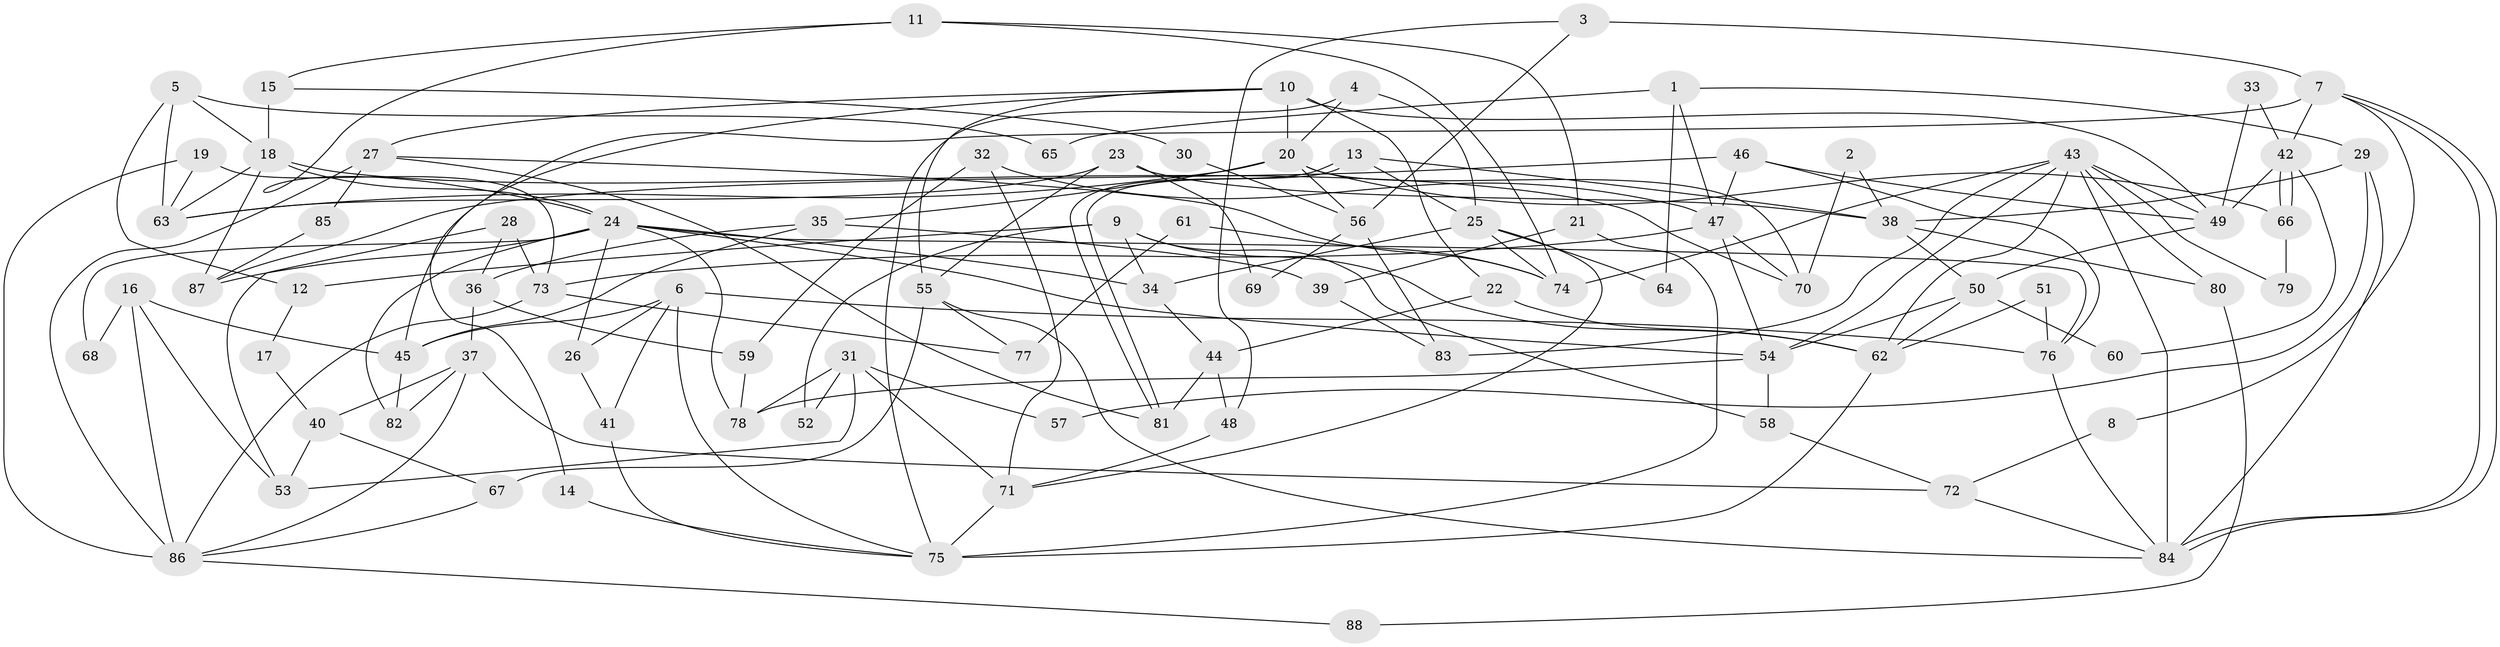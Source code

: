 // coarse degree distribution, {4: 0.18032786885245902, 2: 0.16393442622950818, 9: 0.01639344262295082, 15: 0.01639344262295082, 5: 0.14754098360655737, 6: 0.13114754098360656, 8: 0.01639344262295082, 3: 0.22950819672131148, 13: 0.01639344262295082, 7: 0.04918032786885246, 12: 0.01639344262295082, 11: 0.01639344262295082}
// Generated by graph-tools (version 1.1) at 2025/18/03/04/25 18:18:36]
// undirected, 88 vertices, 176 edges
graph export_dot {
graph [start="1"]
  node [color=gray90,style=filled];
  1;
  2;
  3;
  4;
  5;
  6;
  7;
  8;
  9;
  10;
  11;
  12;
  13;
  14;
  15;
  16;
  17;
  18;
  19;
  20;
  21;
  22;
  23;
  24;
  25;
  26;
  27;
  28;
  29;
  30;
  31;
  32;
  33;
  34;
  35;
  36;
  37;
  38;
  39;
  40;
  41;
  42;
  43;
  44;
  45;
  46;
  47;
  48;
  49;
  50;
  51;
  52;
  53;
  54;
  55;
  56;
  57;
  58;
  59;
  60;
  61;
  62;
  63;
  64;
  65;
  66;
  67;
  68;
  69;
  70;
  71;
  72;
  73;
  74;
  75;
  76;
  77;
  78;
  79;
  80;
  81;
  82;
  83;
  84;
  85;
  86;
  87;
  88;
  1 -- 47;
  1 -- 29;
  1 -- 64;
  1 -- 65;
  2 -- 38;
  2 -- 70;
  3 -- 7;
  3 -- 48;
  3 -- 56;
  4 -- 25;
  4 -- 20;
  4 -- 75;
  5 -- 18;
  5 -- 63;
  5 -- 12;
  5 -- 65;
  6 -- 76;
  6 -- 26;
  6 -- 41;
  6 -- 45;
  6 -- 75;
  7 -- 84;
  7 -- 84;
  7 -- 45;
  7 -- 8;
  7 -- 42;
  8 -- 72;
  9 -- 34;
  9 -- 62;
  9 -- 12;
  9 -- 52;
  9 -- 58;
  10 -- 20;
  10 -- 49;
  10 -- 14;
  10 -- 22;
  10 -- 27;
  10 -- 55;
  11 -- 24;
  11 -- 74;
  11 -- 15;
  11 -- 21;
  12 -- 17;
  13 -- 25;
  13 -- 81;
  13 -- 81;
  13 -- 38;
  14 -- 75;
  15 -- 18;
  15 -- 30;
  16 -- 45;
  16 -- 86;
  16 -- 53;
  16 -- 68;
  17 -- 40;
  18 -- 24;
  18 -- 87;
  18 -- 63;
  18 -- 70;
  19 -- 86;
  19 -- 63;
  19 -- 73;
  20 -- 70;
  20 -- 63;
  20 -- 35;
  20 -- 56;
  20 -- 66;
  21 -- 75;
  21 -- 39;
  22 -- 62;
  22 -- 44;
  23 -- 55;
  23 -- 38;
  23 -- 63;
  23 -- 69;
  24 -- 76;
  24 -- 54;
  24 -- 26;
  24 -- 34;
  24 -- 68;
  24 -- 78;
  24 -- 82;
  24 -- 87;
  25 -- 74;
  25 -- 71;
  25 -- 34;
  25 -- 64;
  26 -- 41;
  27 -- 81;
  27 -- 74;
  27 -- 85;
  27 -- 86;
  28 -- 53;
  28 -- 36;
  28 -- 73;
  29 -- 84;
  29 -- 38;
  29 -- 57;
  30 -- 56;
  31 -- 71;
  31 -- 78;
  31 -- 52;
  31 -- 53;
  31 -- 57;
  32 -- 59;
  32 -- 47;
  32 -- 71;
  33 -- 42;
  33 -- 49;
  34 -- 44;
  35 -- 39;
  35 -- 36;
  35 -- 45;
  36 -- 37;
  36 -- 59;
  37 -- 86;
  37 -- 82;
  37 -- 40;
  37 -- 72;
  38 -- 50;
  38 -- 80;
  39 -- 83;
  40 -- 53;
  40 -- 67;
  41 -- 75;
  42 -- 66;
  42 -- 66;
  42 -- 49;
  42 -- 60;
  43 -- 49;
  43 -- 84;
  43 -- 54;
  43 -- 62;
  43 -- 74;
  43 -- 79;
  43 -- 80;
  43 -- 83;
  44 -- 48;
  44 -- 81;
  45 -- 82;
  46 -- 49;
  46 -- 47;
  46 -- 76;
  46 -- 87;
  47 -- 54;
  47 -- 73;
  47 -- 70;
  48 -- 71;
  49 -- 50;
  50 -- 62;
  50 -- 54;
  50 -- 60;
  51 -- 76;
  51 -- 62;
  54 -- 58;
  54 -- 78;
  55 -- 67;
  55 -- 77;
  55 -- 84;
  56 -- 69;
  56 -- 83;
  58 -- 72;
  59 -- 78;
  61 -- 77;
  61 -- 74;
  62 -- 75;
  66 -- 79;
  67 -- 86;
  71 -- 75;
  72 -- 84;
  73 -- 77;
  73 -- 86;
  76 -- 84;
  80 -- 88;
  85 -- 87;
  86 -- 88;
}
